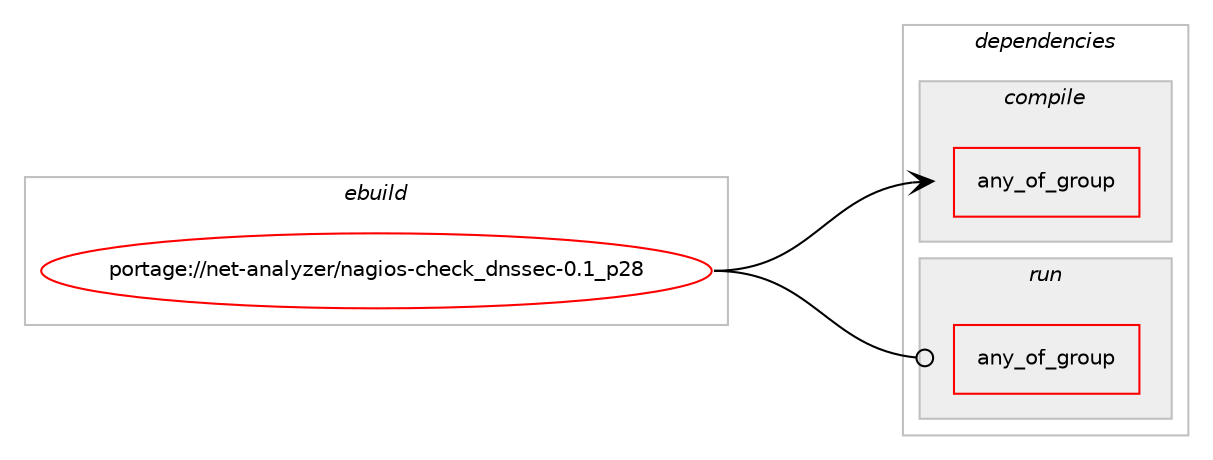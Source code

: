 digraph prolog {

# *************
# Graph options
# *************

newrank=true;
concentrate=true;
compound=true;
graph [rankdir=LR,fontname=Helvetica,fontsize=10,ranksep=1.5];#, ranksep=2.5, nodesep=0.2];
edge  [arrowhead=vee];
node  [fontname=Helvetica,fontsize=10];

# **********
# The ebuild
# **********

subgraph cluster_leftcol {
color=gray;
rank=same;
label=<<i>ebuild</i>>;
id [label="portage://net-analyzer/nagios-check_dnssec-0.1_p28", color=red, width=4, href="../net-analyzer/nagios-check_dnssec-0.1_p28.svg"];
}

# ****************
# The dependencies
# ****************

subgraph cluster_midcol {
color=gray;
label=<<i>dependencies</i>>;
subgraph cluster_compile {
fillcolor="#eeeeee";
style=filled;
label=<<i>compile</i>>;
subgraph any2337 {
dependency173836 [label=<<TABLE BORDER="0" CELLBORDER="1" CELLSPACING="0" CELLPADDING="4"><TR><TD CELLPADDING="10">any_of_group</TD></TR></TABLE>>, shape=none, color=red];# *** BEGIN UNKNOWN DEPENDENCY TYPE (TODO) ***
# dependency173836 -> package_dependency(portage://net-analyzer/nagios-check_dnssec-0.1_p28,install,no,net-analyzer,nagios-plugins,none,[,,],[],[])
# *** END UNKNOWN DEPENDENCY TYPE (TODO) ***

# *** BEGIN UNKNOWN DEPENDENCY TYPE (TODO) ***
# dependency173836 -> package_dependency(portage://net-analyzer/nagios-check_dnssec-0.1_p28,install,no,net-analyzer,monitoring-plugins,none,[,,],[],[])
# *** END UNKNOWN DEPENDENCY TYPE (TODO) ***

}
id:e -> dependency173836:w [weight=20,style="solid",arrowhead="vee"];
# *** BEGIN UNKNOWN DEPENDENCY TYPE (TODO) ***
# id -> package_dependency(portage://net-analyzer/nagios-check_dnssec-0.1_p28,install,no,net-libs,ldns,none,[,,],[],[])
# *** END UNKNOWN DEPENDENCY TYPE (TODO) ***

}
subgraph cluster_compileandrun {
fillcolor="#eeeeee";
style=filled;
label=<<i>compile and run</i>>;
}
subgraph cluster_run {
fillcolor="#eeeeee";
style=filled;
label=<<i>run</i>>;
subgraph any2338 {
dependency173837 [label=<<TABLE BORDER="0" CELLBORDER="1" CELLSPACING="0" CELLPADDING="4"><TR><TD CELLPADDING="10">any_of_group</TD></TR></TABLE>>, shape=none, color=red];# *** BEGIN UNKNOWN DEPENDENCY TYPE (TODO) ***
# dependency173837 -> package_dependency(portage://net-analyzer/nagios-check_dnssec-0.1_p28,run,no,net-analyzer,nagios-plugins,none,[,,],[],[])
# *** END UNKNOWN DEPENDENCY TYPE (TODO) ***

# *** BEGIN UNKNOWN DEPENDENCY TYPE (TODO) ***
# dependency173837 -> package_dependency(portage://net-analyzer/nagios-check_dnssec-0.1_p28,run,no,net-analyzer,monitoring-plugins,none,[,,],[],[])
# *** END UNKNOWN DEPENDENCY TYPE (TODO) ***

}
id:e -> dependency173837:w [weight=20,style="solid",arrowhead="odot"];
# *** BEGIN UNKNOWN DEPENDENCY TYPE (TODO) ***
# id -> package_dependency(portage://net-analyzer/nagios-check_dnssec-0.1_p28,run,no,net-libs,ldns,none,[,,],[],[])
# *** END UNKNOWN DEPENDENCY TYPE (TODO) ***

}
}

# **************
# The candidates
# **************

subgraph cluster_choices {
rank=same;
color=gray;
label=<<i>candidates</i>>;

}

}
